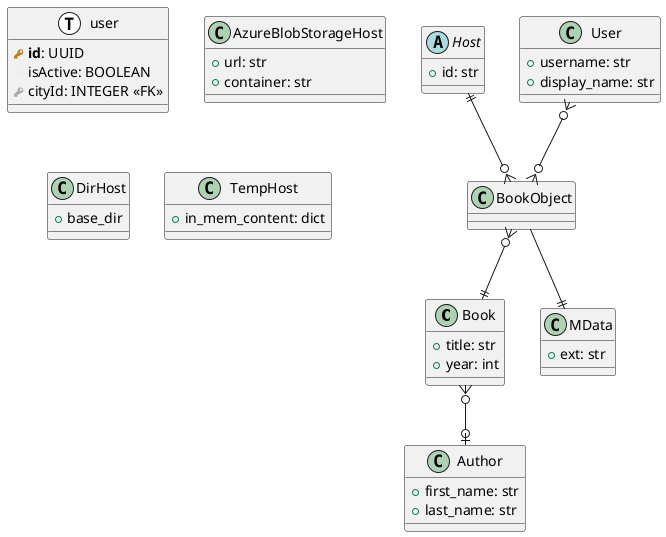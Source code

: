 @startuml Book Service Class Diagram
!define primary_key(x) <b><color:#b8861b><&key></color> x</b>
!define foreign_key(x) <color:#aaaaaa><&key></color> x
!define column(x) <color:#efefef><&media-record></color> x
!define table(x) entity x << (T, white) >>

class Book {
    +title: str 
    +year: int 
}

class Author {
    +first_name: str 
    +last_name: str 
    
}

class MData {
    +ext: str
}

table( user ) {
  primary_key( id ): UUID 
  column( isActive ): BOOLEAN 
  foreign_key( cityId ): INTEGER <<FK>>
}

abstract class Host {
    +id: str
}

class AzureBlobStorageHost {
    +url: str 
    +container: str 
}

class DirHost {
    +base_dir
}

class TempHost {
    +in_mem_content: dict 
}

class User {
    +username: str 
    +display_name: str 
}

Host ||--o{ BookObject  

' Host <|- AzureBlobStorageHost
' Host <|- DirHost
' Host <|- TempHost

Book }o--o| Author
BookObject }o--|| Book
BookObject --|| MData
User }o--o{ BookObject

' Host }--|| BookObject / Many to one

@enduml





' class Book #header:Wheat;line:red {

' }